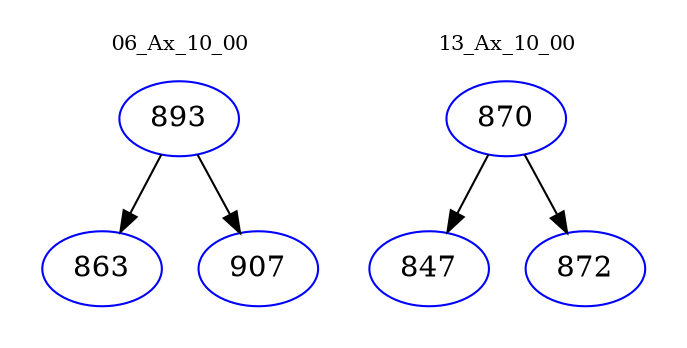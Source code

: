 digraph{
subgraph cluster_0 {
color = white
label = "06_Ax_10_00";
fontsize=10;
T0_893 [label="893", color="blue"]
T0_893 -> T0_863 [color="black"]
T0_863 [label="863", color="blue"]
T0_893 -> T0_907 [color="black"]
T0_907 [label="907", color="blue"]
}
subgraph cluster_1 {
color = white
label = "13_Ax_10_00";
fontsize=10;
T1_870 [label="870", color="blue"]
T1_870 -> T1_847 [color="black"]
T1_847 [label="847", color="blue"]
T1_870 -> T1_872 [color="black"]
T1_872 [label="872", color="blue"]
}
}
